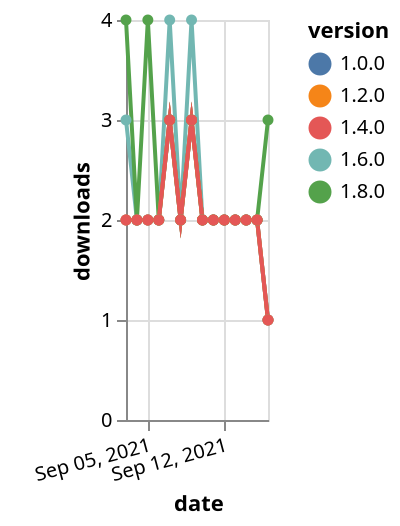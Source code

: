 {"$schema": "https://vega.github.io/schema/vega-lite/v5.json", "description": "A simple bar chart with embedded data.", "data": {"values": [{"date": "2021-09-03", "total": 707, "delta": 3, "version": "1.6.0"}, {"date": "2021-09-04", "total": 709, "delta": 2, "version": "1.6.0"}, {"date": "2021-09-05", "total": 711, "delta": 2, "version": "1.6.0"}, {"date": "2021-09-06", "total": 713, "delta": 2, "version": "1.6.0"}, {"date": "2021-09-07", "total": 717, "delta": 4, "version": "1.6.0"}, {"date": "2021-09-08", "total": 719, "delta": 2, "version": "1.6.0"}, {"date": "2021-09-09", "total": 723, "delta": 4, "version": "1.6.0"}, {"date": "2021-09-10", "total": 725, "delta": 2, "version": "1.6.0"}, {"date": "2021-09-11", "total": 727, "delta": 2, "version": "1.6.0"}, {"date": "2021-09-12", "total": 729, "delta": 2, "version": "1.6.0"}, {"date": "2021-09-13", "total": 731, "delta": 2, "version": "1.6.0"}, {"date": "2021-09-14", "total": 733, "delta": 2, "version": "1.6.0"}, {"date": "2021-09-15", "total": 735, "delta": 2, "version": "1.6.0"}, {"date": "2021-09-16", "total": 736, "delta": 1, "version": "1.6.0"}, {"date": "2021-09-03", "total": 229, "delta": 4, "version": "1.8.0"}, {"date": "2021-09-04", "total": 231, "delta": 2, "version": "1.8.0"}, {"date": "2021-09-05", "total": 235, "delta": 4, "version": "1.8.0"}, {"date": "2021-09-06", "total": 237, "delta": 2, "version": "1.8.0"}, {"date": "2021-09-07", "total": 240, "delta": 3, "version": "1.8.0"}, {"date": "2021-09-08", "total": 242, "delta": 2, "version": "1.8.0"}, {"date": "2021-09-09", "total": 245, "delta": 3, "version": "1.8.0"}, {"date": "2021-09-10", "total": 247, "delta": 2, "version": "1.8.0"}, {"date": "2021-09-11", "total": 249, "delta": 2, "version": "1.8.0"}, {"date": "2021-09-12", "total": 251, "delta": 2, "version": "1.8.0"}, {"date": "2021-09-13", "total": 253, "delta": 2, "version": "1.8.0"}, {"date": "2021-09-14", "total": 255, "delta": 2, "version": "1.8.0"}, {"date": "2021-09-15", "total": 257, "delta": 2, "version": "1.8.0"}, {"date": "2021-09-16", "total": 260, "delta": 3, "version": "1.8.0"}, {"date": "2021-09-03", "total": 1678, "delta": 2, "version": "1.0.0"}, {"date": "2021-09-04", "total": 1680, "delta": 2, "version": "1.0.0"}, {"date": "2021-09-05", "total": 1682, "delta": 2, "version": "1.0.0"}, {"date": "2021-09-06", "total": 1684, "delta": 2, "version": "1.0.0"}, {"date": "2021-09-07", "total": 1687, "delta": 3, "version": "1.0.0"}, {"date": "2021-09-08", "total": 1689, "delta": 2, "version": "1.0.0"}, {"date": "2021-09-09", "total": 1692, "delta": 3, "version": "1.0.0"}, {"date": "2021-09-10", "total": 1694, "delta": 2, "version": "1.0.0"}, {"date": "2021-09-11", "total": 1696, "delta": 2, "version": "1.0.0"}, {"date": "2021-09-12", "total": 1698, "delta": 2, "version": "1.0.0"}, {"date": "2021-09-13", "total": 1700, "delta": 2, "version": "1.0.0"}, {"date": "2021-09-14", "total": 1702, "delta": 2, "version": "1.0.0"}, {"date": "2021-09-15", "total": 1704, "delta": 2, "version": "1.0.0"}, {"date": "2021-09-16", "total": 1705, "delta": 1, "version": "1.0.0"}, {"date": "2021-09-03", "total": 1461, "delta": 2, "version": "1.2.0"}, {"date": "2021-09-04", "total": 1463, "delta": 2, "version": "1.2.0"}, {"date": "2021-09-05", "total": 1465, "delta": 2, "version": "1.2.0"}, {"date": "2021-09-06", "total": 1467, "delta": 2, "version": "1.2.0"}, {"date": "2021-09-07", "total": 1470, "delta": 3, "version": "1.2.0"}, {"date": "2021-09-08", "total": 1472, "delta": 2, "version": "1.2.0"}, {"date": "2021-09-09", "total": 1475, "delta": 3, "version": "1.2.0"}, {"date": "2021-09-10", "total": 1477, "delta": 2, "version": "1.2.0"}, {"date": "2021-09-11", "total": 1479, "delta": 2, "version": "1.2.0"}, {"date": "2021-09-12", "total": 1481, "delta": 2, "version": "1.2.0"}, {"date": "2021-09-13", "total": 1483, "delta": 2, "version": "1.2.0"}, {"date": "2021-09-14", "total": 1485, "delta": 2, "version": "1.2.0"}, {"date": "2021-09-15", "total": 1487, "delta": 2, "version": "1.2.0"}, {"date": "2021-09-16", "total": 1488, "delta": 1, "version": "1.2.0"}, {"date": "2021-09-03", "total": 1000, "delta": 2, "version": "1.4.0"}, {"date": "2021-09-04", "total": 1002, "delta": 2, "version": "1.4.0"}, {"date": "2021-09-05", "total": 1004, "delta": 2, "version": "1.4.0"}, {"date": "2021-09-06", "total": 1006, "delta": 2, "version": "1.4.0"}, {"date": "2021-09-07", "total": 1009, "delta": 3, "version": "1.4.0"}, {"date": "2021-09-08", "total": 1011, "delta": 2, "version": "1.4.0"}, {"date": "2021-09-09", "total": 1014, "delta": 3, "version": "1.4.0"}, {"date": "2021-09-10", "total": 1016, "delta": 2, "version": "1.4.0"}, {"date": "2021-09-11", "total": 1018, "delta": 2, "version": "1.4.0"}, {"date": "2021-09-12", "total": 1020, "delta": 2, "version": "1.4.0"}, {"date": "2021-09-13", "total": 1022, "delta": 2, "version": "1.4.0"}, {"date": "2021-09-14", "total": 1024, "delta": 2, "version": "1.4.0"}, {"date": "2021-09-15", "total": 1026, "delta": 2, "version": "1.4.0"}, {"date": "2021-09-16", "total": 1027, "delta": 1, "version": "1.4.0"}]}, "width": "container", "mark": {"type": "line", "point": {"filled": true}}, "encoding": {"x": {"field": "date", "type": "temporal", "timeUnit": "yearmonthdate", "title": "date", "axis": {"labelAngle": -15}}, "y": {"field": "delta", "type": "quantitative", "title": "downloads"}, "color": {"field": "version", "type": "nominal"}, "tooltip": {"field": "delta"}}}